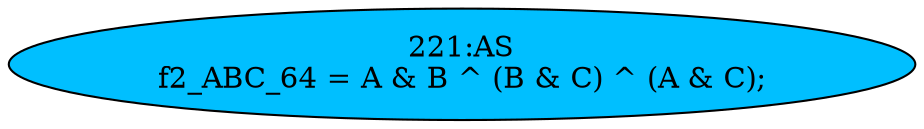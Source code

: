 strict digraph "" {
	node [label="\N"];
	"221:AS"	 [ast="<pyverilog.vparser.ast.Assign object at 0x7f65e4bcd910>",
		def_var="['f2_ABC_64']",
		fillcolor=deepskyblue,
		label="221:AS
f2_ABC_64 = A & B ^ (B & C) ^ (A & C);",
		statements="[]",
		style=filled,
		typ=Assign,
		use_var="['A', 'B', 'B', 'C', 'A', 'C']"];
}
